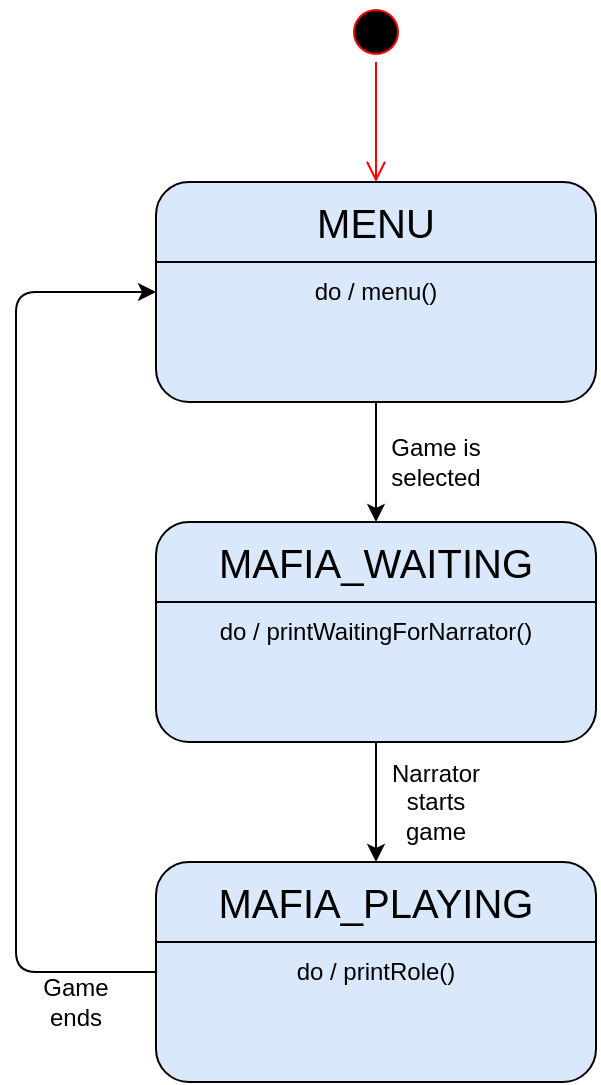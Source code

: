 <mxfile version="14.2.6" type="device"><diagram id="Xanf8in18b4NS_HaWI3S" name="Page-1"><mxGraphModel dx="938" dy="553" grid="1" gridSize="10" guides="1" tooltips="1" connect="1" arrows="1" fold="1" page="1" pageScale="1" pageWidth="850" pageHeight="1100" math="0" shadow="0"><root><mxCell id="0"/><mxCell id="1" parent="0"/><mxCell id="TNJgkueOOHbtrB1HosU0-3" value="" style="ellipse;html=1;shape=startState;fillColor=#000000;strokeColor=#ff0000;" vertex="1" parent="1"><mxGeometry x="215" y="220" width="30" height="30" as="geometry"/></mxCell><mxCell id="TNJgkueOOHbtrB1HosU0-4" value="" style="edgeStyle=orthogonalEdgeStyle;html=1;verticalAlign=bottom;endArrow=open;endSize=8;strokeColor=#ff0000;" edge="1" source="TNJgkueOOHbtrB1HosU0-3" parent="1"><mxGeometry relative="1" as="geometry"><mxPoint x="230" y="310" as="targetPoint"/></mxGeometry></mxCell><mxCell id="TNJgkueOOHbtrB1HosU0-7" value="" style="endArrow=classic;html=1;exitX=0.5;exitY=1;exitDx=0;exitDy=0;entryX=0.5;entryY=0;entryDx=0;entryDy=0;" edge="1" parent="1" source="TNJgkueOOHbtrB1HosU0-1" target="TNJgkueOOHbtrB1HosU0-12"><mxGeometry width="50" height="50" relative="1" as="geometry"><mxPoint x="100" y="510" as="sourcePoint"/><mxPoint x="230" y="470" as="targetPoint"/></mxGeometry></mxCell><mxCell id="TNJgkueOOHbtrB1HosU0-9" value="" style="group" vertex="1" connectable="0" parent="1"><mxGeometry x="120" y="310" width="220" height="110" as="geometry"/></mxCell><mxCell id="TNJgkueOOHbtrB1HosU0-1" value="do / menu()" style="rounded=1;whiteSpace=wrap;html=1;fillColor=#dae8fc;" vertex="1" parent="TNJgkueOOHbtrB1HosU0-9"><mxGeometry width="220" height="110" as="geometry"/></mxCell><mxCell id="TNJgkueOOHbtrB1HosU0-5" value="&lt;font style=&quot;font-size: 20px&quot;&gt;MENU&lt;/font&gt;" style="text;html=1;strokeColor=none;fillColor=none;align=center;verticalAlign=middle;whiteSpace=wrap;rounded=0;" vertex="1" parent="TNJgkueOOHbtrB1HosU0-9"><mxGeometry width="220" height="40" as="geometry"/></mxCell><mxCell id="TNJgkueOOHbtrB1HosU0-2" value="" style="endArrow=none;html=1;exitX=0;exitY=1;exitDx=0;exitDy=0;entryX=1;entryY=1;entryDx=0;entryDy=0;" edge="1" parent="TNJgkueOOHbtrB1HosU0-9" source="TNJgkueOOHbtrB1HosU0-5" target="TNJgkueOOHbtrB1HosU0-5"><mxGeometry width="50" height="50" relative="1" as="geometry"><mxPoint x="400" y="440" as="sourcePoint"/><mxPoint x="450" y="390" as="targetPoint"/></mxGeometry></mxCell><mxCell id="TNJgkueOOHbtrB1HosU0-10" value="" style="group" vertex="1" connectable="0" parent="1"><mxGeometry x="120" y="480" width="220" height="110" as="geometry"/></mxCell><mxCell id="TNJgkueOOHbtrB1HosU0-11" value="do / printWaitingForNarrator()" style="rounded=1;whiteSpace=wrap;html=1;fillColor=#dae8fc;" vertex="1" parent="TNJgkueOOHbtrB1HosU0-10"><mxGeometry width="220" height="110" as="geometry"/></mxCell><mxCell id="TNJgkueOOHbtrB1HosU0-12" value="&lt;font style=&quot;font-size: 20px&quot;&gt;MAFIA_WAITING&lt;/font&gt;" style="text;html=1;strokeColor=none;fillColor=none;align=center;verticalAlign=middle;whiteSpace=wrap;rounded=0;" vertex="1" parent="TNJgkueOOHbtrB1HosU0-10"><mxGeometry width="220" height="40" as="geometry"/></mxCell><mxCell id="TNJgkueOOHbtrB1HosU0-13" value="" style="endArrow=none;html=1;exitX=0;exitY=1;exitDx=0;exitDy=0;entryX=1;entryY=1;entryDx=0;entryDy=0;" edge="1" parent="TNJgkueOOHbtrB1HosU0-10" source="TNJgkueOOHbtrB1HosU0-12" target="TNJgkueOOHbtrB1HosU0-12"><mxGeometry width="50" height="50" relative="1" as="geometry"><mxPoint x="400" y="440" as="sourcePoint"/><mxPoint x="450" y="390" as="targetPoint"/></mxGeometry></mxCell><mxCell id="TNJgkueOOHbtrB1HosU0-14" value="Game is selected" style="text;html=1;strokeColor=none;fillColor=none;align=center;verticalAlign=middle;whiteSpace=wrap;rounded=0;" vertex="1" parent="1"><mxGeometry x="240" y="440" width="40" height="20" as="geometry"/></mxCell><mxCell id="TNJgkueOOHbtrB1HosU0-17" value="" style="group" vertex="1" connectable="0" parent="1"><mxGeometry x="120" y="650" width="220" height="110" as="geometry"/></mxCell><mxCell id="TNJgkueOOHbtrB1HosU0-18" value="do / printRole()" style="rounded=1;whiteSpace=wrap;html=1;fillColor=#dae8fc;" vertex="1" parent="TNJgkueOOHbtrB1HosU0-17"><mxGeometry width="220" height="110" as="geometry"/></mxCell><mxCell id="TNJgkueOOHbtrB1HosU0-19" value="&lt;font style=&quot;font-size: 20px&quot;&gt;MAFIA_PLAYING&lt;/font&gt;" style="text;html=1;strokeColor=none;fillColor=none;align=center;verticalAlign=middle;whiteSpace=wrap;rounded=0;" vertex="1" parent="TNJgkueOOHbtrB1HosU0-17"><mxGeometry width="220" height="40" as="geometry"/></mxCell><mxCell id="TNJgkueOOHbtrB1HosU0-20" value="" style="endArrow=none;html=1;exitX=0;exitY=1;exitDx=0;exitDy=0;entryX=1;entryY=1;entryDx=0;entryDy=0;" edge="1" parent="TNJgkueOOHbtrB1HosU0-17" source="TNJgkueOOHbtrB1HosU0-19" target="TNJgkueOOHbtrB1HosU0-19"><mxGeometry width="50" height="50" relative="1" as="geometry"><mxPoint x="400" y="440" as="sourcePoint"/><mxPoint x="450" y="390" as="targetPoint"/></mxGeometry></mxCell><mxCell id="TNJgkueOOHbtrB1HosU0-21" value="" style="endArrow=classic;html=1;exitX=0.5;exitY=1;exitDx=0;exitDy=0;entryX=0.5;entryY=0;entryDx=0;entryDy=0;" edge="1" parent="1" source="TNJgkueOOHbtrB1HosU0-11" target="TNJgkueOOHbtrB1HosU0-19"><mxGeometry width="50" height="50" relative="1" as="geometry"><mxPoint x="170" y="590" as="sourcePoint"/><mxPoint x="220" y="540" as="targetPoint"/></mxGeometry></mxCell><mxCell id="TNJgkueOOHbtrB1HosU0-22" value="Narrator starts game" style="text;html=1;strokeColor=none;fillColor=none;align=center;verticalAlign=middle;whiteSpace=wrap;rounded=0;" vertex="1" parent="1"><mxGeometry x="240" y="610" width="40" height="20" as="geometry"/></mxCell><mxCell id="TNJgkueOOHbtrB1HosU0-23" value="" style="endArrow=classic;html=1;exitX=0;exitY=0.5;exitDx=0;exitDy=0;entryX=0;entryY=0.5;entryDx=0;entryDy=0;" edge="1" parent="1" source="TNJgkueOOHbtrB1HosU0-18" target="TNJgkueOOHbtrB1HosU0-1"><mxGeometry width="50" height="50" relative="1" as="geometry"><mxPoint x="170" y="570" as="sourcePoint"/><mxPoint x="220" y="520" as="targetPoint"/><Array as="points"><mxPoint x="50" y="705"/><mxPoint x="50" y="365"/></Array></mxGeometry></mxCell><mxCell id="TNJgkueOOHbtrB1HosU0-24" value="Game ends" style="text;html=1;strokeColor=none;fillColor=none;align=center;verticalAlign=middle;whiteSpace=wrap;rounded=0;" vertex="1" parent="1"><mxGeometry x="60" y="710" width="40" height="20" as="geometry"/></mxCell></root></mxGraphModel></diagram></mxfile>
